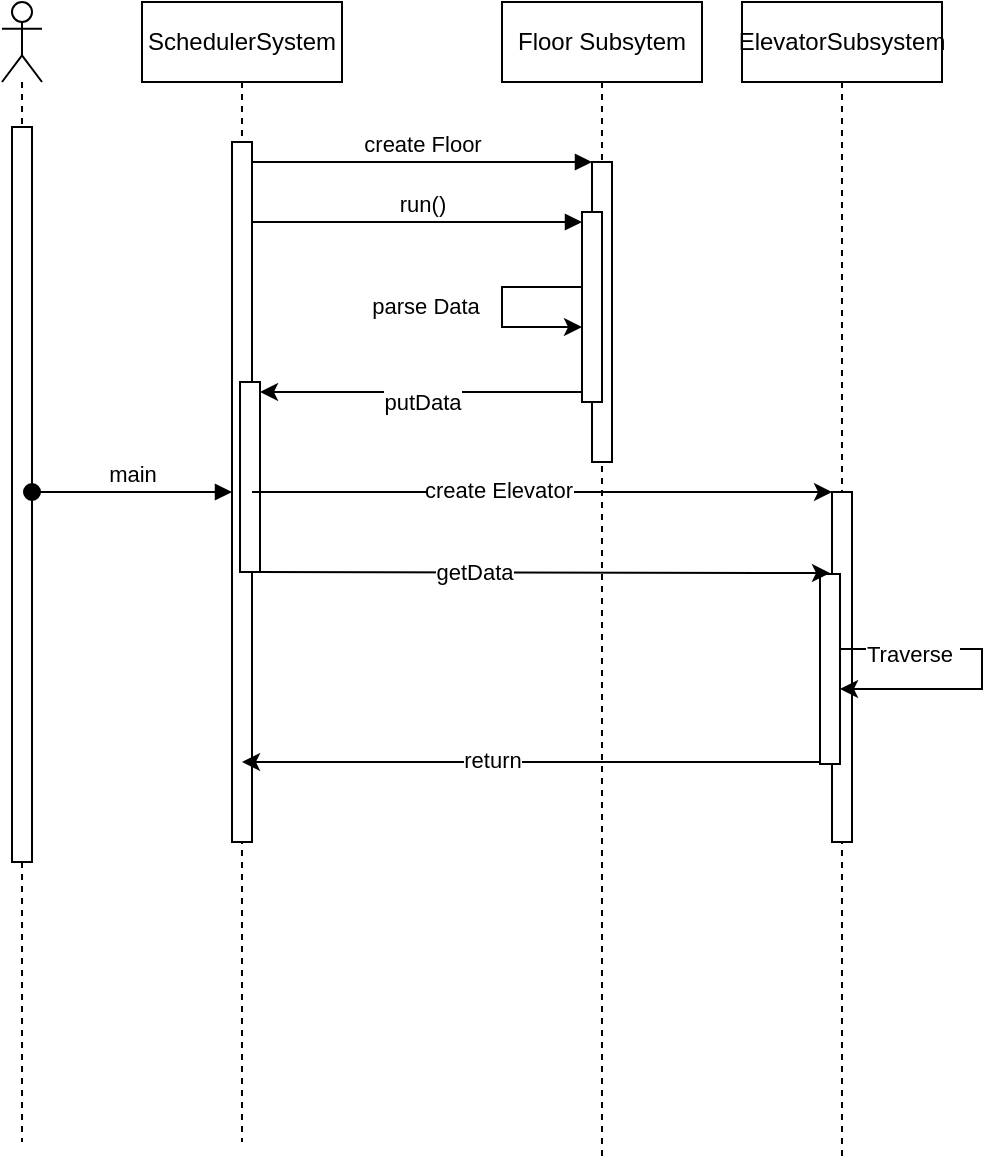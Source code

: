 <mxfile version="20.8.16" type="device"><diagram name="Page-1" id="2YBvvXClWsGukQMizWep"><mxGraphModel dx="932" dy="388" grid="1" gridSize="10" guides="1" tooltips="1" connect="1" arrows="1" fold="1" page="0" pageScale="1" pageWidth="850" pageHeight="1100" math="0" shadow="0"><root><mxCell id="0"/><mxCell id="1" parent="0"/><mxCell id="aM9ryv3xv72pqoxQDRHE-1" value="SchedulerSystem" style="shape=umlLifeline;perimeter=lifelinePerimeter;whiteSpace=wrap;html=1;container=0;dropTarget=0;collapsible=0;recursiveResize=0;outlineConnect=0;portConstraint=eastwest;newEdgeStyle={&quot;edgeStyle&quot;:&quot;elbowEdgeStyle&quot;,&quot;elbow&quot;:&quot;vertical&quot;,&quot;curved&quot;:0,&quot;rounded&quot;:0};" parent="1" vertex="1"><mxGeometry x="40" y="40" width="100" height="570" as="geometry"/></mxCell><mxCell id="aM9ryv3xv72pqoxQDRHE-2" value="" style="html=1;points=[];perimeter=orthogonalPerimeter;outlineConnect=0;targetShapes=umlLifeline;portConstraint=eastwest;newEdgeStyle={&quot;edgeStyle&quot;:&quot;elbowEdgeStyle&quot;,&quot;elbow&quot;:&quot;vertical&quot;,&quot;curved&quot;:0,&quot;rounded&quot;:0};" parent="aM9ryv3xv72pqoxQDRHE-1" vertex="1"><mxGeometry x="45" y="70" width="10" height="350" as="geometry"/></mxCell><mxCell id="Pop17akfWWil0G_3JZv3-17" value="" style="html=1;points=[];perimeter=orthogonalPerimeter;outlineConnect=0;targetShapes=umlLifeline;portConstraint=eastwest;newEdgeStyle={&quot;edgeStyle&quot;:&quot;elbowEdgeStyle&quot;,&quot;elbow&quot;:&quot;vertical&quot;,&quot;curved&quot;:0,&quot;rounded&quot;:0};" parent="aM9ryv3xv72pqoxQDRHE-1" vertex="1"><mxGeometry x="49" y="190" width="10" height="95" as="geometry"/></mxCell><mxCell id="aM9ryv3xv72pqoxQDRHE-5" value="Floor Subsytem" style="shape=umlLifeline;perimeter=lifelinePerimeter;whiteSpace=wrap;html=1;container=0;dropTarget=0;collapsible=0;recursiveResize=0;outlineConnect=0;portConstraint=eastwest;newEdgeStyle={&quot;edgeStyle&quot;:&quot;elbowEdgeStyle&quot;,&quot;elbow&quot;:&quot;vertical&quot;,&quot;curved&quot;:0,&quot;rounded&quot;:0};" parent="1" vertex="1"><mxGeometry x="220" y="40" width="100" height="580" as="geometry"/></mxCell><mxCell id="aM9ryv3xv72pqoxQDRHE-6" value="" style="html=1;points=[];perimeter=orthogonalPerimeter;outlineConnect=0;targetShapes=umlLifeline;portConstraint=eastwest;newEdgeStyle={&quot;edgeStyle&quot;:&quot;elbowEdgeStyle&quot;,&quot;elbow&quot;:&quot;vertical&quot;,&quot;curved&quot;:0,&quot;rounded&quot;:0};" parent="aM9ryv3xv72pqoxQDRHE-5" vertex="1"><mxGeometry x="45" y="80" width="10" height="150" as="geometry"/></mxCell><mxCell id="Pop17akfWWil0G_3JZv3-6" value="" style="html=1;points=[];perimeter=orthogonalPerimeter;outlineConnect=0;targetShapes=umlLifeline;portConstraint=eastwest;newEdgeStyle={&quot;edgeStyle&quot;:&quot;elbowEdgeStyle&quot;,&quot;elbow&quot;:&quot;vertical&quot;,&quot;curved&quot;:0,&quot;rounded&quot;:0};" parent="aM9ryv3xv72pqoxQDRHE-5" vertex="1"><mxGeometry x="40" y="105" width="10" height="95" as="geometry"/></mxCell><mxCell id="Pop17akfWWil0G_3JZv3-12" value="" style="edgeStyle=elbowEdgeStyle;rounded=0;orthogonalLoop=1;jettySize=auto;html=1;elbow=vertical;curved=0;" parent="aM9ryv3xv72pqoxQDRHE-5" source="Pop17akfWWil0G_3JZv3-6" target="Pop17akfWWil0G_3JZv3-6" edge="1"><mxGeometry relative="1" as="geometry"><mxPoint x="-40" y="145.2" as="targetPoint"/><Array as="points"><mxPoint y="150"/></Array></mxGeometry></mxCell><mxCell id="Pop17akfWWil0G_3JZv3-16" value="&amp;nbsp;parse Data" style="edgeLabel;html=1;align=center;verticalAlign=middle;resizable=0;points=[];" parent="Pop17akfWWil0G_3JZv3-12" vertex="1" connectable="0"><mxGeometry x="0.032" y="-1" relative="1" as="geometry"><mxPoint x="-39" y="-2" as="offset"/></mxGeometry></mxCell><mxCell id="aM9ryv3xv72pqoxQDRHE-7" value="create Floor" style="html=1;verticalAlign=bottom;endArrow=block;edgeStyle=elbowEdgeStyle;elbow=vertical;curved=0;rounded=0;" parent="1" source="aM9ryv3xv72pqoxQDRHE-2" target="aM9ryv3xv72pqoxQDRHE-6" edge="1"><mxGeometry relative="1" as="geometry"><mxPoint x="195" y="130" as="sourcePoint"/><Array as="points"><mxPoint x="180" y="120"/></Array><mxPoint as="offset"/></mxGeometry></mxCell><mxCell id="Pop17akfWWil0G_3JZv3-2" value="ElevatorSubsystem" style="shape=umlLifeline;perimeter=lifelinePerimeter;whiteSpace=wrap;html=1;container=0;dropTarget=0;collapsible=0;recursiveResize=0;outlineConnect=0;portConstraint=eastwest;newEdgeStyle={&quot;edgeStyle&quot;:&quot;elbowEdgeStyle&quot;,&quot;elbow&quot;:&quot;vertical&quot;,&quot;curved&quot;:0,&quot;rounded&quot;:0};size=40;" parent="1" vertex="1"><mxGeometry x="340" y="40" width="100" height="580" as="geometry"/></mxCell><mxCell id="Pop17akfWWil0G_3JZv3-25" value="" style="html=1;points=[];perimeter=orthogonalPerimeter;outlineConnect=0;targetShapes=umlLifeline;portConstraint=eastwest;newEdgeStyle={&quot;edgeStyle&quot;:&quot;elbowEdgeStyle&quot;,&quot;elbow&quot;:&quot;vertical&quot;,&quot;curved&quot;:0,&quot;rounded&quot;:0};" parent="Pop17akfWWil0G_3JZv3-2" vertex="1"><mxGeometry x="45" y="245" width="10" height="175" as="geometry"/></mxCell><mxCell id="Pop17akfWWil0G_3JZv3-27" value="" style="html=1;points=[];perimeter=orthogonalPerimeter;outlineConnect=0;targetShapes=umlLifeline;portConstraint=eastwest;newEdgeStyle={&quot;edgeStyle&quot;:&quot;elbowEdgeStyle&quot;,&quot;elbow&quot;:&quot;vertical&quot;,&quot;curved&quot;:0,&quot;rounded&quot;:0};" parent="Pop17akfWWil0G_3JZv3-2" vertex="1"><mxGeometry x="39" y="286" width="10" height="95" as="geometry"/></mxCell><mxCell id="Pop17akfWWil0G_3JZv3-32" value="" style="edgeStyle=elbowEdgeStyle;rounded=0;orthogonalLoop=1;jettySize=auto;html=1;elbow=horizontal;curved=0;" parent="Pop17akfWWil0G_3JZv3-2" source="Pop17akfWWil0G_3JZv3-27" target="Pop17akfWWil0G_3JZv3-27" edge="1"><mxGeometry relative="1" as="geometry"><mxPoint x="129" y="333.571" as="targetPoint"/><Array as="points"><mxPoint x="120" y="330"/></Array></mxGeometry></mxCell><mxCell id="Pop17akfWWil0G_3JZv3-33" value="Traverse&amp;nbsp;" style="edgeLabel;html=1;align=center;verticalAlign=middle;resizable=0;points=[];" parent="Pop17akfWWil0G_3JZv3-32" vertex="1" connectable="0"><mxGeometry x="-0.398" y="-2" relative="1" as="geometry"><mxPoint x="-13" as="offset"/></mxGeometry></mxCell><mxCell id="Pop17akfWWil0G_3JZv3-10" value="run()" style="html=1;verticalAlign=bottom;endArrow=block;edgeStyle=elbowEdgeStyle;elbow=vertical;curved=0;rounded=0;" parent="1" target="Pop17akfWWil0G_3JZv3-6" edge="1"><mxGeometry x="0.03" relative="1" as="geometry"><mxPoint x="95" y="150" as="sourcePoint"/><Array as="points"><mxPoint x="190" y="150"/></Array><mxPoint x="265" y="155" as="targetPoint"/><mxPoint as="offset"/></mxGeometry></mxCell><mxCell id="Pop17akfWWil0G_3JZv3-18" value="" style="edgeStyle=elbowEdgeStyle;rounded=0;orthogonalLoop=1;jettySize=auto;html=1;elbow=vertical;curved=0;" parent="1" source="Pop17akfWWil0G_3JZv3-6" target="Pop17akfWWil0G_3JZv3-17" edge="1"><mxGeometry relative="1" as="geometry"/></mxCell><mxCell id="Pop17akfWWil0G_3JZv3-19" value="putData" style="edgeLabel;html=1;align=center;verticalAlign=middle;resizable=0;points=[];" parent="Pop17akfWWil0G_3JZv3-18" vertex="1" connectable="0"><mxGeometry x="0.147" relative="1" as="geometry"><mxPoint x="12" y="5" as="offset"/></mxGeometry></mxCell><mxCell id="Pop17akfWWil0G_3JZv3-26" value="" style="edgeStyle=elbowEdgeStyle;rounded=0;orthogonalLoop=1;jettySize=auto;html=1;elbow=vertical;curved=0;" parent="1" source="aM9ryv3xv72pqoxQDRHE-2" target="Pop17akfWWil0G_3JZv3-25" edge="1"><mxGeometry relative="1" as="geometry"><mxPoint x="95" y="329.996" as="sourcePoint"/><mxPoint x="175" y="329.996" as="targetPoint"/><Array as="points"><mxPoint x="90" y="290"/></Array></mxGeometry></mxCell><mxCell id="Pop17akfWWil0G_3JZv3-30" value="create Elevator" style="edgeLabel;html=1;align=center;verticalAlign=middle;resizable=0;points=[];" parent="Pop17akfWWil0G_3JZv3-26" vertex="1" connectable="0"><mxGeometry x="-0.155" y="1" relative="1" as="geometry"><mxPoint as="offset"/></mxGeometry></mxCell><mxCell id="Pop17akfWWil0G_3JZv3-28" value="" style="edgeStyle=elbowEdgeStyle;rounded=0;orthogonalLoop=1;jettySize=auto;html=1;elbow=vertical;curved=0;" parent="1" source="Pop17akfWWil0G_3JZv3-17" target="Pop17akfWWil0G_3JZv3-27" edge="1"><mxGeometry relative="1" as="geometry"/></mxCell><mxCell id="Pop17akfWWil0G_3JZv3-29" value="getData" style="edgeLabel;html=1;align=center;verticalAlign=middle;resizable=0;points=[];" parent="Pop17akfWWil0G_3JZv3-28" vertex="1" connectable="0"><mxGeometry x="-0.23" y="1" relative="1" as="geometry"><mxPoint as="offset"/></mxGeometry></mxCell><mxCell id="Pop17akfWWil0G_3JZv3-34" value="" style="edgeStyle=elbowEdgeStyle;rounded=0;orthogonalLoop=1;jettySize=auto;html=1;elbow=vertical;curved=0;" parent="1" target="aM9ryv3xv72pqoxQDRHE-1" edge="1"><mxGeometry relative="1" as="geometry"><mxPoint x="379.0" y="420.003" as="sourcePoint"/><mxPoint x="269.667" y="420.003" as="targetPoint"/></mxGeometry></mxCell><mxCell id="Pop17akfWWil0G_3JZv3-35" value="return" style="edgeLabel;html=1;align=center;verticalAlign=middle;resizable=0;points=[];" parent="Pop17akfWWil0G_3JZv3-34" vertex="1" connectable="0"><mxGeometry x="0.135" y="-1" relative="1" as="geometry"><mxPoint as="offset"/></mxGeometry></mxCell><mxCell id="wZwiU2pxQ6sVJgBVR67T-1" value="" style="shape=umlLifeline;participant=umlActor;perimeter=lifelinePerimeter;whiteSpace=wrap;html=1;container=1;collapsible=0;recursiveResize=0;verticalAlign=top;spacingTop=36;outlineConnect=0;" vertex="1" parent="1"><mxGeometry x="-30" y="40" width="20" height="570" as="geometry"/></mxCell><mxCell id="wZwiU2pxQ6sVJgBVR67T-3" value="" style="html=1;points=[];perimeter=orthogonalPerimeter;outlineConnect=0;targetShapes=umlLifeline;portConstraint=eastwest;newEdgeStyle={&quot;edgeStyle&quot;:&quot;elbowEdgeStyle&quot;,&quot;elbow&quot;:&quot;vertical&quot;,&quot;curved&quot;:0,&quot;rounded&quot;:0};" vertex="1" parent="wZwiU2pxQ6sVJgBVR67T-1"><mxGeometry x="5" y="62.5" width="10" height="367.5" as="geometry"/></mxCell><mxCell id="aM9ryv3xv72pqoxQDRHE-3" value="main" style="html=1;verticalAlign=bottom;startArrow=oval;endArrow=block;startSize=8;edgeStyle=elbowEdgeStyle;elbow=vertical;curved=0;rounded=0;" parent="1" target="aM9ryv3xv72pqoxQDRHE-2" edge="1" source="wZwiU2pxQ6sVJgBVR67T-3"><mxGeometry relative="1" as="geometry"><mxPoint x="25" y="110" as="sourcePoint"/></mxGeometry></mxCell></root></mxGraphModel></diagram></mxfile>